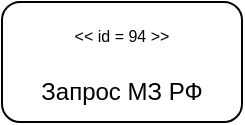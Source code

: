 <mxfile version="20.6.0" type="github">
  <diagram id="saAoNNfvjhwFS-k0Hx0o" name="Страница 1">
    <mxGraphModel dx="1233" dy="801" grid="1" gridSize="10" guides="1" tooltips="1" connect="1" arrows="1" fold="1" page="1" pageScale="1" pageWidth="827" pageHeight="1169" math="0" shadow="0">
      <root>
        <mxCell id="0" />
        <mxCell id="1" parent="0" />
        <mxCell id="2wlWGYxxJUrvrBXpbSvd-1" value="&lt;font style=&quot;font-size: 8px;&quot;&gt;&amp;lt;&amp;lt; id = 94 &amp;gt;&amp;gt;&lt;/font&gt;&lt;br&gt;&lt;br&gt;Запрос МЗ РФ" style="rounded=1;whiteSpace=wrap;html=1;" vertex="1" parent="1">
          <mxGeometry x="360" y="180" width="120" height="60" as="geometry" />
        </mxCell>
      </root>
    </mxGraphModel>
  </diagram>
</mxfile>
